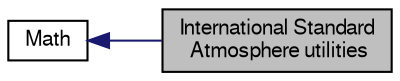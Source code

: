 digraph "International Standard Atmosphere utilities"
{
  edge [fontname="FreeSans",fontsize="10",labelfontname="FreeSans",labelfontsize="10"];
  node [fontname="FreeSans",fontsize="10",shape=record];
  rankdir=LR;
  Node1 [label="Math",height=0.2,width=0.4,color="black", fillcolor="white", style="filled",URL="$group__math.html",tooltip="Paparazzi math functions. "];
  Node0 [label="International Standard\l Atmosphere utilities",height=0.2,width=0.4,color="black", fillcolor="grey75", style="filled", fontcolor="black"];
  Node1->Node0 [shape=plaintext, color="midnightblue", dir="back", style="solid"];
}
